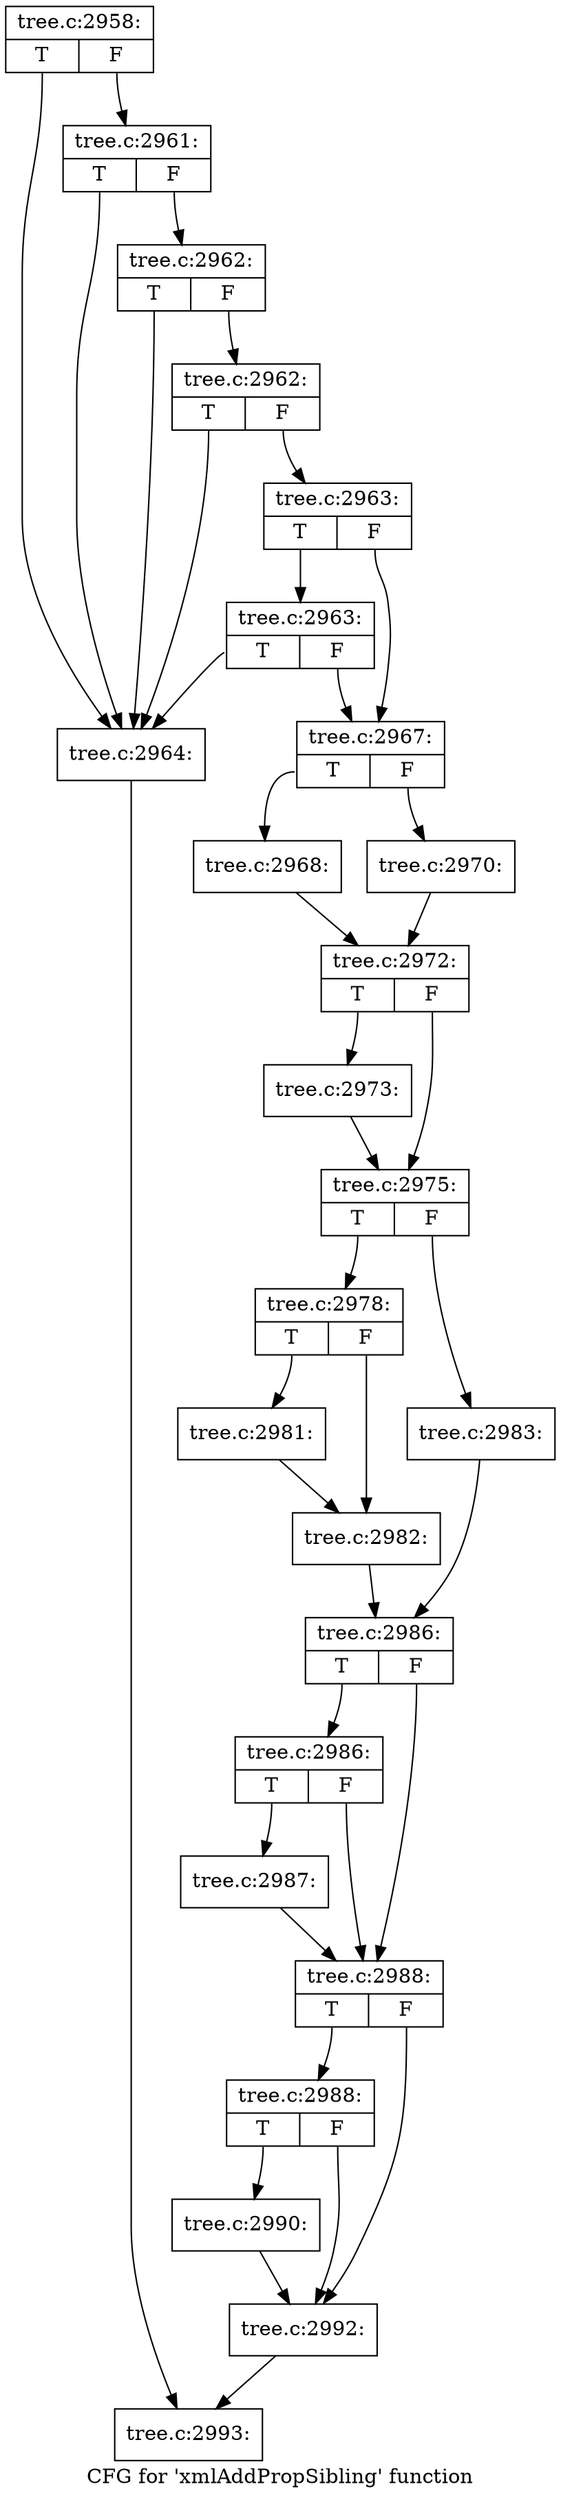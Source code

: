 digraph "CFG for 'xmlAddPropSibling' function" {
	label="CFG for 'xmlAddPropSibling' function";

	Node0x55ad0bf3d410 [shape=record,label="{tree.c:2958:|{<s0>T|<s1>F}}"];
	Node0x55ad0bf3d410:s0 -> Node0x55ad0bf3e370;
	Node0x55ad0bf3d410:s1 -> Node0x55ad0bf3e590;
	Node0x55ad0bf3e590 [shape=record,label="{tree.c:2961:|{<s0>T|<s1>F}}"];
	Node0x55ad0bf3e590:s0 -> Node0x55ad0bf3e370;
	Node0x55ad0bf3e590:s1 -> Node0x55ad0bf3e510;
	Node0x55ad0bf3e510 [shape=record,label="{tree.c:2962:|{<s0>T|<s1>F}}"];
	Node0x55ad0bf3e510:s0 -> Node0x55ad0bf3e370;
	Node0x55ad0bf3e510:s1 -> Node0x55ad0bf3e490;
	Node0x55ad0bf3e490 [shape=record,label="{tree.c:2962:|{<s0>T|<s1>F}}"];
	Node0x55ad0bf3e490:s0 -> Node0x55ad0bf3e370;
	Node0x55ad0bf3e490:s1 -> Node0x55ad0bf3e410;
	Node0x55ad0bf3e410 [shape=record,label="{tree.c:2963:|{<s0>T|<s1>F}}"];
	Node0x55ad0bf3e410:s0 -> Node0x55ad0bf3efd0;
	Node0x55ad0bf3e410:s1 -> Node0x55ad0bf3e3c0;
	Node0x55ad0bf3efd0 [shape=record,label="{tree.c:2963:|{<s0>T|<s1>F}}"];
	Node0x55ad0bf3efd0:s0 -> Node0x55ad0bf3e370;
	Node0x55ad0bf3efd0:s1 -> Node0x55ad0bf3e3c0;
	Node0x55ad0bf3e370 [shape=record,label="{tree.c:2964:}"];
	Node0x55ad0bf3e370 -> Node0x55ad0bf3d460;
	Node0x55ad0bf3e3c0 [shape=record,label="{tree.c:2967:|{<s0>T|<s1>F}}"];
	Node0x55ad0bf3e3c0:s0 -> Node0x55ad0bf3f680;
	Node0x55ad0bf3e3c0:s1 -> Node0x55ad0bf3f720;
	Node0x55ad0bf3f680 [shape=record,label="{tree.c:2968:}"];
	Node0x55ad0bf3f680 -> Node0x55ad0bf3f6d0;
	Node0x55ad0bf3f720 [shape=record,label="{tree.c:2970:}"];
	Node0x55ad0bf3f720 -> Node0x55ad0bf3f6d0;
	Node0x55ad0bf3f6d0 [shape=record,label="{tree.c:2972:|{<s0>T|<s1>F}}"];
	Node0x55ad0bf3f6d0:s0 -> Node0x55ad0bf409f0;
	Node0x55ad0bf3f6d0:s1 -> Node0x55ad0bf40a40;
	Node0x55ad0bf409f0 [shape=record,label="{tree.c:2973:}"];
	Node0x55ad0bf409f0 -> Node0x55ad0bf40a40;
	Node0x55ad0bf40a40 [shape=record,label="{tree.c:2975:|{<s0>T|<s1>F}}"];
	Node0x55ad0bf40a40:s0 -> Node0x55ad0bf41ae0;
	Node0x55ad0bf40a40:s1 -> Node0x55ad0bf41b80;
	Node0x55ad0bf41ae0 [shape=record,label="{tree.c:2978:|{<s0>T|<s1>F}}"];
	Node0x55ad0bf41ae0:s0 -> Node0x55ad0bf42550;
	Node0x55ad0bf41ae0:s1 -> Node0x55ad0bf425a0;
	Node0x55ad0bf42550 [shape=record,label="{tree.c:2981:}"];
	Node0x55ad0bf42550 -> Node0x55ad0bf425a0;
	Node0x55ad0bf425a0 [shape=record,label="{tree.c:2982:}"];
	Node0x55ad0bf425a0 -> Node0x55ad0bf41b30;
	Node0x55ad0bf41b80 [shape=record,label="{tree.c:2983:}"];
	Node0x55ad0bf41b80 -> Node0x55ad0bf41b30;
	Node0x55ad0bf41b30 [shape=record,label="{tree.c:2986:|{<s0>T|<s1>F}}"];
	Node0x55ad0bf41b30:s0 -> Node0x55ad0bf435c0;
	Node0x55ad0bf41b30:s1 -> Node0x55ad0bf43570;
	Node0x55ad0bf435c0 [shape=record,label="{tree.c:2986:|{<s0>T|<s1>F}}"];
	Node0x55ad0bf435c0:s0 -> Node0x55ad0bf43520;
	Node0x55ad0bf435c0:s1 -> Node0x55ad0bf43570;
	Node0x55ad0bf43520 [shape=record,label="{tree.c:2987:}"];
	Node0x55ad0bf43520 -> Node0x55ad0bf43570;
	Node0x55ad0bf43570 [shape=record,label="{tree.c:2988:|{<s0>T|<s1>F}}"];
	Node0x55ad0bf43570:s0 -> Node0x55ad0bf442d0;
	Node0x55ad0bf43570:s1 -> Node0x55ad0bf44280;
	Node0x55ad0bf442d0 [shape=record,label="{tree.c:2988:|{<s0>T|<s1>F}}"];
	Node0x55ad0bf442d0:s0 -> Node0x55ad0bf44230;
	Node0x55ad0bf442d0:s1 -> Node0x55ad0bf44280;
	Node0x55ad0bf44230 [shape=record,label="{tree.c:2990:}"];
	Node0x55ad0bf44230 -> Node0x55ad0bf44280;
	Node0x55ad0bf44280 [shape=record,label="{tree.c:2992:}"];
	Node0x55ad0bf44280 -> Node0x55ad0bf3d460;
	Node0x55ad0bf3d460 [shape=record,label="{tree.c:2993:}"];
}
